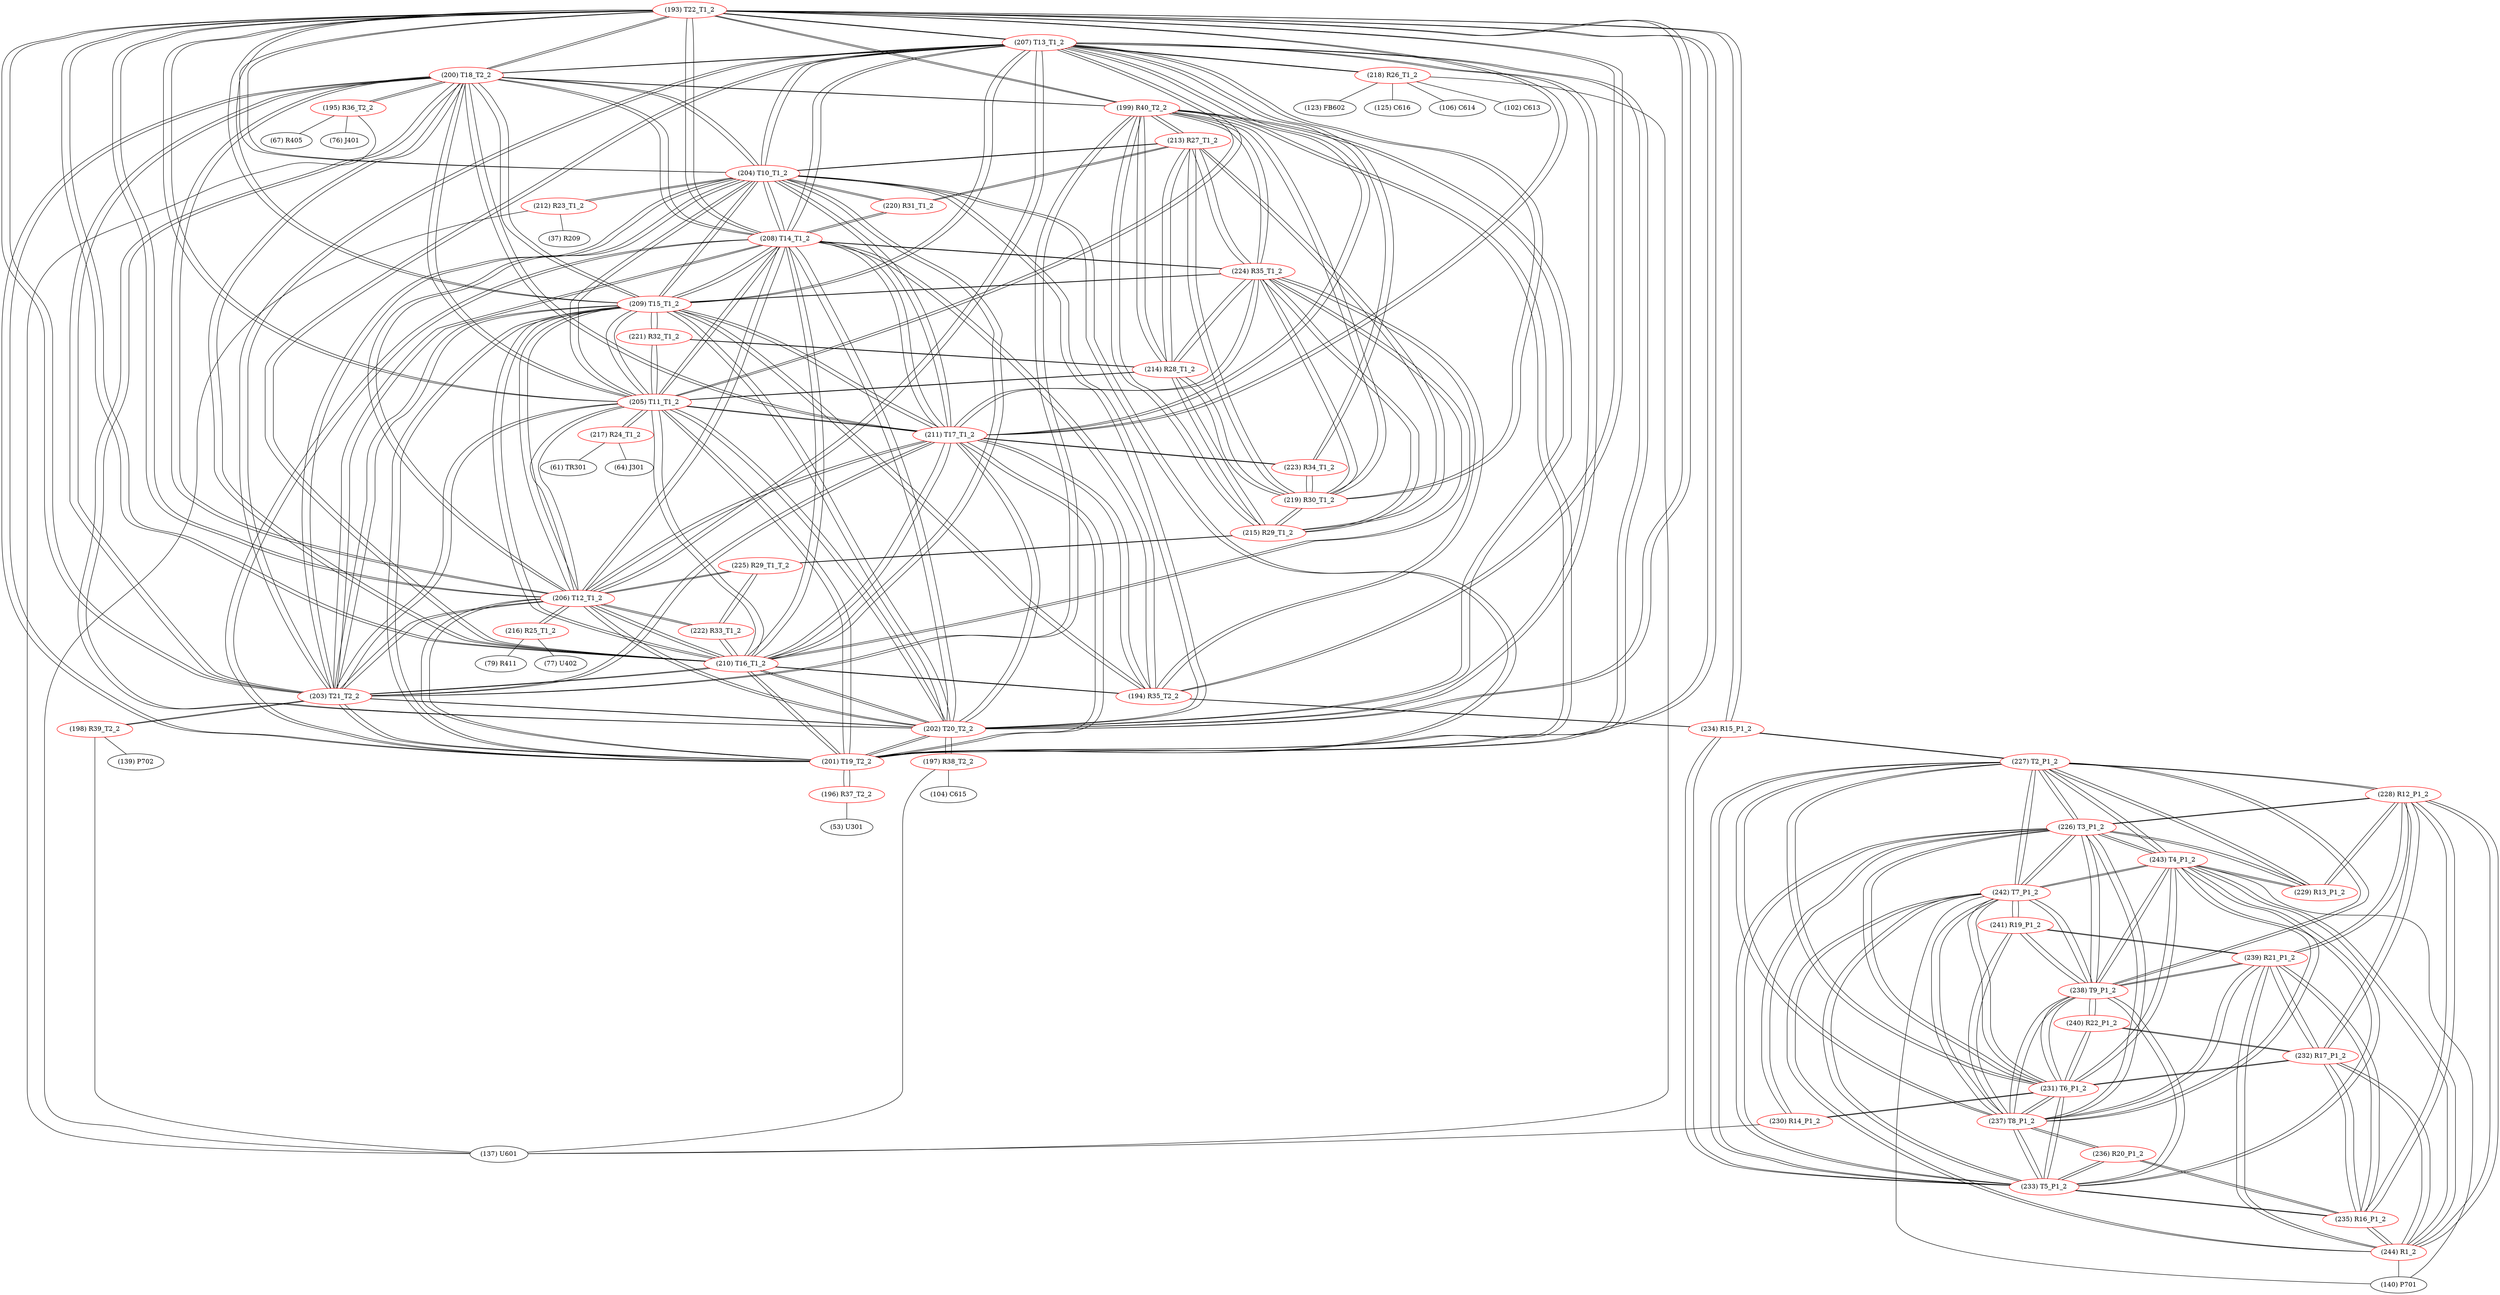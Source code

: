 graph {
	193 [label="(193) T22_T1_2" color=red]
	207 [label="(207) T13_T1_2"]
	200 [label="(200) T18_T2_2"]
	201 [label="(201) T19_T2_2"]
	206 [label="(206) T12_T1_2"]
	209 [label="(209) T15_T1_2"]
	208 [label="(208) T14_T1_2"]
	202 [label="(202) T20_T2_2"]
	203 [label="(203) T21_T2_2"]
	205 [label="(205) T11_T1_2"]
	204 [label="(204) T10_T1_2"]
	210 [label="(210) T16_T1_2"]
	211 [label="(211) T17_T1_2"]
	199 [label="(199) R40_T2_2"]
	234 [label="(234) R15_P1_2"]
	194 [label="(194) R35_T2_2"]
	194 [label="(194) R35_T2_2" color=red]
	209 [label="(209) T15_T1_2"]
	210 [label="(210) T16_T1_2"]
	208 [label="(208) T14_T1_2"]
	211 [label="(211) T17_T1_2"]
	224 [label="(224) R35_T1_2"]
	234 [label="(234) R15_P1_2"]
	193 [label="(193) T22_T1_2"]
	195 [label="(195) R36_T2_2" color=red]
	137 [label="(137) U601"]
	76 [label="(76) J401"]
	67 [label="(67) R405"]
	200 [label="(200) T18_T2_2"]
	196 [label="(196) R37_T2_2" color=red]
	53 [label="(53) U301"]
	201 [label="(201) T19_T2_2"]
	197 [label="(197) R38_T2_2" color=red]
	137 [label="(137) U601"]
	104 [label="(104) C615"]
	202 [label="(202) T20_T2_2"]
	198 [label="(198) R39_T2_2" color=red]
	139 [label="(139) P702"]
	137 [label="(137) U601"]
	203 [label="(203) T21_T2_2"]
	199 [label="(199) R40_T2_2" color=red]
	201 [label="(201) T19_T2_2"]
	202 [label="(202) T20_T2_2"]
	203 [label="(203) T21_T2_2"]
	193 [label="(193) T22_T1_2"]
	200 [label="(200) T18_T2_2"]
	215 [label="(215) R29_T1_2"]
	214 [label="(214) R28_T1_2"]
	219 [label="(219) R30_T1_2"]
	213 [label="(213) R27_T1_2"]
	224 [label="(224) R35_T1_2"]
	200 [label="(200) T18_T2_2" color=red]
	207 [label="(207) T13_T1_2"]
	201 [label="(201) T19_T2_2"]
	206 [label="(206) T12_T1_2"]
	209 [label="(209) T15_T1_2"]
	208 [label="(208) T14_T1_2"]
	202 [label="(202) T20_T2_2"]
	203 [label="(203) T21_T2_2"]
	205 [label="(205) T11_T1_2"]
	204 [label="(204) T10_T1_2"]
	193 [label="(193) T22_T1_2"]
	210 [label="(210) T16_T1_2"]
	211 [label="(211) T17_T1_2"]
	199 [label="(199) R40_T2_2"]
	195 [label="(195) R36_T2_2"]
	201 [label="(201) T19_T2_2" color=red]
	207 [label="(207) T13_T1_2"]
	200 [label="(200) T18_T2_2"]
	206 [label="(206) T12_T1_2"]
	209 [label="(209) T15_T1_2"]
	208 [label="(208) T14_T1_2"]
	202 [label="(202) T20_T2_2"]
	203 [label="(203) T21_T2_2"]
	205 [label="(205) T11_T1_2"]
	204 [label="(204) T10_T1_2"]
	193 [label="(193) T22_T1_2"]
	210 [label="(210) T16_T1_2"]
	211 [label="(211) T17_T1_2"]
	199 [label="(199) R40_T2_2"]
	196 [label="(196) R37_T2_2"]
	202 [label="(202) T20_T2_2" color=red]
	207 [label="(207) T13_T1_2"]
	200 [label="(200) T18_T2_2"]
	201 [label="(201) T19_T2_2"]
	206 [label="(206) T12_T1_2"]
	209 [label="(209) T15_T1_2"]
	208 [label="(208) T14_T1_2"]
	203 [label="(203) T21_T2_2"]
	205 [label="(205) T11_T1_2"]
	204 [label="(204) T10_T1_2"]
	193 [label="(193) T22_T1_2"]
	210 [label="(210) T16_T1_2"]
	211 [label="(211) T17_T1_2"]
	199 [label="(199) R40_T2_2"]
	197 [label="(197) R38_T2_2"]
	203 [label="(203) T21_T2_2" color=red]
	207 [label="(207) T13_T1_2"]
	200 [label="(200) T18_T2_2"]
	201 [label="(201) T19_T2_2"]
	206 [label="(206) T12_T1_2"]
	209 [label="(209) T15_T1_2"]
	208 [label="(208) T14_T1_2"]
	202 [label="(202) T20_T2_2"]
	205 [label="(205) T11_T1_2"]
	204 [label="(204) T10_T1_2"]
	193 [label="(193) T22_T1_2"]
	210 [label="(210) T16_T1_2"]
	211 [label="(211) T17_T1_2"]
	199 [label="(199) R40_T2_2"]
	198 [label="(198) R39_T2_2"]
	204 [label="(204) T10_T1_2" color=red]
	207 [label="(207) T13_T1_2"]
	200 [label="(200) T18_T2_2"]
	201 [label="(201) T19_T2_2"]
	206 [label="(206) T12_T1_2"]
	209 [label="(209) T15_T1_2"]
	208 [label="(208) T14_T1_2"]
	202 [label="(202) T20_T2_2"]
	203 [label="(203) T21_T2_2"]
	205 [label="(205) T11_T1_2"]
	193 [label="(193) T22_T1_2"]
	210 [label="(210) T16_T1_2"]
	211 [label="(211) T17_T1_2"]
	212 [label="(212) R23_T1_2"]
	213 [label="(213) R27_T1_2"]
	220 [label="(220) R31_T1_2"]
	205 [label="(205) T11_T1_2" color=red]
	207 [label="(207) T13_T1_2"]
	200 [label="(200) T18_T2_2"]
	201 [label="(201) T19_T2_2"]
	206 [label="(206) T12_T1_2"]
	209 [label="(209) T15_T1_2"]
	208 [label="(208) T14_T1_2"]
	202 [label="(202) T20_T2_2"]
	203 [label="(203) T21_T2_2"]
	204 [label="(204) T10_T1_2"]
	193 [label="(193) T22_T1_2"]
	210 [label="(210) T16_T1_2"]
	211 [label="(211) T17_T1_2"]
	217 [label="(217) R24_T1_2"]
	221 [label="(221) R32_T1_2"]
	214 [label="(214) R28_T1_2"]
	206 [label="(206) T12_T1_2" color=red]
	207 [label="(207) T13_T1_2"]
	200 [label="(200) T18_T2_2"]
	201 [label="(201) T19_T2_2"]
	209 [label="(209) T15_T1_2"]
	208 [label="(208) T14_T1_2"]
	202 [label="(202) T20_T2_2"]
	203 [label="(203) T21_T2_2"]
	205 [label="(205) T11_T1_2"]
	204 [label="(204) T10_T1_2"]
	193 [label="(193) T22_T1_2"]
	210 [label="(210) T16_T1_2"]
	211 [label="(211) T17_T1_2"]
	222 [label="(222) R33_T1_2"]
	225 [label="(225) R29_T1_T_2"]
	216 [label="(216) R25_T1_2"]
	207 [label="(207) T13_T1_2" color=red]
	200 [label="(200) T18_T2_2"]
	201 [label="(201) T19_T2_2"]
	206 [label="(206) T12_T1_2"]
	209 [label="(209) T15_T1_2"]
	208 [label="(208) T14_T1_2"]
	202 [label="(202) T20_T2_2"]
	203 [label="(203) T21_T2_2"]
	205 [label="(205) T11_T1_2"]
	204 [label="(204) T10_T1_2"]
	193 [label="(193) T22_T1_2"]
	210 [label="(210) T16_T1_2"]
	211 [label="(211) T17_T1_2"]
	219 [label="(219) R30_T1_2"]
	223 [label="(223) R34_T1_2"]
	218 [label="(218) R26_T1_2"]
	208 [label="(208) T14_T1_2" color=red]
	207 [label="(207) T13_T1_2"]
	200 [label="(200) T18_T2_2"]
	201 [label="(201) T19_T2_2"]
	206 [label="(206) T12_T1_2"]
	209 [label="(209) T15_T1_2"]
	202 [label="(202) T20_T2_2"]
	203 [label="(203) T21_T2_2"]
	205 [label="(205) T11_T1_2"]
	204 [label="(204) T10_T1_2"]
	193 [label="(193) T22_T1_2"]
	210 [label="(210) T16_T1_2"]
	211 [label="(211) T17_T1_2"]
	194 [label="(194) R35_T2_2"]
	224 [label="(224) R35_T1_2"]
	220 [label="(220) R31_T1_2"]
	209 [label="(209) T15_T1_2" color=red]
	207 [label="(207) T13_T1_2"]
	200 [label="(200) T18_T2_2"]
	201 [label="(201) T19_T2_2"]
	206 [label="(206) T12_T1_2"]
	208 [label="(208) T14_T1_2"]
	202 [label="(202) T20_T2_2"]
	203 [label="(203) T21_T2_2"]
	205 [label="(205) T11_T1_2"]
	204 [label="(204) T10_T1_2"]
	193 [label="(193) T22_T1_2"]
	210 [label="(210) T16_T1_2"]
	211 [label="(211) T17_T1_2"]
	194 [label="(194) R35_T2_2"]
	224 [label="(224) R35_T1_2"]
	221 [label="(221) R32_T1_2"]
	210 [label="(210) T16_T1_2" color=red]
	207 [label="(207) T13_T1_2"]
	200 [label="(200) T18_T2_2"]
	201 [label="(201) T19_T2_2"]
	206 [label="(206) T12_T1_2"]
	209 [label="(209) T15_T1_2"]
	208 [label="(208) T14_T1_2"]
	202 [label="(202) T20_T2_2"]
	203 [label="(203) T21_T2_2"]
	205 [label="(205) T11_T1_2"]
	204 [label="(204) T10_T1_2"]
	193 [label="(193) T22_T1_2"]
	211 [label="(211) T17_T1_2"]
	194 [label="(194) R35_T2_2"]
	224 [label="(224) R35_T1_2"]
	222 [label="(222) R33_T1_2"]
	211 [label="(211) T17_T1_2" color=red]
	207 [label="(207) T13_T1_2"]
	200 [label="(200) T18_T2_2"]
	201 [label="(201) T19_T2_2"]
	206 [label="(206) T12_T1_2"]
	209 [label="(209) T15_T1_2"]
	208 [label="(208) T14_T1_2"]
	202 [label="(202) T20_T2_2"]
	203 [label="(203) T21_T2_2"]
	205 [label="(205) T11_T1_2"]
	204 [label="(204) T10_T1_2"]
	193 [label="(193) T22_T1_2"]
	210 [label="(210) T16_T1_2"]
	194 [label="(194) R35_T2_2"]
	224 [label="(224) R35_T1_2"]
	223 [label="(223) R34_T1_2"]
	212 [label="(212) R23_T1_2" color=red]
	37 [label="(37) R209"]
	137 [label="(137) U601"]
	204 [label="(204) T10_T1_2"]
	213 [label="(213) R27_T1_2" color=red]
	199 [label="(199) R40_T2_2"]
	215 [label="(215) R29_T1_2"]
	214 [label="(214) R28_T1_2"]
	219 [label="(219) R30_T1_2"]
	224 [label="(224) R35_T1_2"]
	204 [label="(204) T10_T1_2"]
	220 [label="(220) R31_T1_2"]
	214 [label="(214) R28_T1_2" color=red]
	199 [label="(199) R40_T2_2"]
	215 [label="(215) R29_T1_2"]
	219 [label="(219) R30_T1_2"]
	213 [label="(213) R27_T1_2"]
	224 [label="(224) R35_T1_2"]
	221 [label="(221) R32_T1_2"]
	205 [label="(205) T11_T1_2"]
	215 [label="(215) R29_T1_2" color=red]
	199 [label="(199) R40_T2_2"]
	214 [label="(214) R28_T1_2"]
	219 [label="(219) R30_T1_2"]
	213 [label="(213) R27_T1_2"]
	224 [label="(224) R35_T1_2"]
	225 [label="(225) R29_T1_T_2"]
	216 [label="(216) R25_T1_2" color=red]
	79 [label="(79) R411"]
	77 [label="(77) U402"]
	206 [label="(206) T12_T1_2"]
	217 [label="(217) R24_T1_2" color=red]
	64 [label="(64) J301"]
	61 [label="(61) TR301"]
	205 [label="(205) T11_T1_2"]
	218 [label="(218) R26_T1_2" color=red]
	106 [label="(106) C614"]
	137 [label="(137) U601"]
	102 [label="(102) C613"]
	123 [label="(123) FB602"]
	125 [label="(125) C616"]
	207 [label="(207) T13_T1_2"]
	219 [label="(219) R30_T1_2" color=red]
	199 [label="(199) R40_T2_2"]
	215 [label="(215) R29_T1_2"]
	214 [label="(214) R28_T1_2"]
	213 [label="(213) R27_T1_2"]
	224 [label="(224) R35_T1_2"]
	223 [label="(223) R34_T1_2"]
	207 [label="(207) T13_T1_2"]
	220 [label="(220) R31_T1_2" color=red]
	213 [label="(213) R27_T1_2"]
	204 [label="(204) T10_T1_2"]
	208 [label="(208) T14_T1_2"]
	221 [label="(221) R32_T1_2" color=red]
	209 [label="(209) T15_T1_2"]
	205 [label="(205) T11_T1_2"]
	214 [label="(214) R28_T1_2"]
	222 [label="(222) R33_T1_2" color=red]
	210 [label="(210) T16_T1_2"]
	206 [label="(206) T12_T1_2"]
	225 [label="(225) R29_T1_T_2"]
	223 [label="(223) R34_T1_2" color=red]
	211 [label="(211) T17_T1_2"]
	219 [label="(219) R30_T1_2"]
	207 [label="(207) T13_T1_2"]
	224 [label="(224) R35_T1_2" color=red]
	209 [label="(209) T15_T1_2"]
	210 [label="(210) T16_T1_2"]
	208 [label="(208) T14_T1_2"]
	211 [label="(211) T17_T1_2"]
	194 [label="(194) R35_T2_2"]
	199 [label="(199) R40_T2_2"]
	215 [label="(215) R29_T1_2"]
	214 [label="(214) R28_T1_2"]
	219 [label="(219) R30_T1_2"]
	213 [label="(213) R27_T1_2"]
	225 [label="(225) R29_T1_T_2" color=red]
	222 [label="(222) R33_T1_2"]
	206 [label="(206) T12_T1_2"]
	215 [label="(215) R29_T1_2"]
	226 [label="(226) T3_P1_2" color=red]
	243 [label="(243) T4_P1_2"]
	242 [label="(242) T7_P1_2"]
	233 [label="(233) T5_P1_2"]
	238 [label="(238) T9_P1_2"]
	237 [label="(237) T8_P1_2"]
	231 [label="(231) T6_P1_2"]
	227 [label="(227) T2_P1_2"]
	230 [label="(230) R14_P1_2"]
	229 [label="(229) R13_P1_2"]
	228 [label="(228) R12_P1_2"]
	227 [label="(227) T2_P1_2" color=red]
	226 [label="(226) T3_P1_2"]
	243 [label="(243) T4_P1_2"]
	242 [label="(242) T7_P1_2"]
	233 [label="(233) T5_P1_2"]
	238 [label="(238) T9_P1_2"]
	237 [label="(237) T8_P1_2"]
	231 [label="(231) T6_P1_2"]
	229 [label="(229) R13_P1_2"]
	228 [label="(228) R12_P1_2"]
	234 [label="(234) R15_P1_2"]
	228 [label="(228) R12_P1_2" color=red]
	239 [label="(239) R21_P1_2"]
	235 [label="(235) R16_P1_2"]
	232 [label="(232) R17_P1_2"]
	244 [label="(244) R1_2"]
	229 [label="(229) R13_P1_2"]
	226 [label="(226) T3_P1_2"]
	227 [label="(227) T2_P1_2"]
	229 [label="(229) R13_P1_2" color=red]
	243 [label="(243) T4_P1_2"]
	226 [label="(226) T3_P1_2"]
	228 [label="(228) R12_P1_2"]
	227 [label="(227) T2_P1_2"]
	230 [label="(230) R14_P1_2" color=red]
	137 [label="(137) U601"]
	226 [label="(226) T3_P1_2"]
	231 [label="(231) T6_P1_2"]
	231 [label="(231) T6_P1_2" color=red]
	226 [label="(226) T3_P1_2"]
	243 [label="(243) T4_P1_2"]
	242 [label="(242) T7_P1_2"]
	233 [label="(233) T5_P1_2"]
	238 [label="(238) T9_P1_2"]
	237 [label="(237) T8_P1_2"]
	227 [label="(227) T2_P1_2"]
	230 [label="(230) R14_P1_2"]
	240 [label="(240) R22_P1_2"]
	232 [label="(232) R17_P1_2"]
	232 [label="(232) R17_P1_2" color=red]
	239 [label="(239) R21_P1_2"]
	235 [label="(235) R16_P1_2"]
	228 [label="(228) R12_P1_2"]
	244 [label="(244) R1_2"]
	240 [label="(240) R22_P1_2"]
	231 [label="(231) T6_P1_2"]
	233 [label="(233) T5_P1_2" color=red]
	226 [label="(226) T3_P1_2"]
	243 [label="(243) T4_P1_2"]
	242 [label="(242) T7_P1_2"]
	238 [label="(238) T9_P1_2"]
	237 [label="(237) T8_P1_2"]
	231 [label="(231) T6_P1_2"]
	227 [label="(227) T2_P1_2"]
	234 [label="(234) R15_P1_2"]
	235 [label="(235) R16_P1_2"]
	236 [label="(236) R20_P1_2"]
	234 [label="(234) R15_P1_2" color=red]
	193 [label="(193) T22_T1_2"]
	194 [label="(194) R35_T2_2"]
	227 [label="(227) T2_P1_2"]
	233 [label="(233) T5_P1_2"]
	235 [label="(235) R16_P1_2" color=red]
	239 [label="(239) R21_P1_2"]
	228 [label="(228) R12_P1_2"]
	232 [label="(232) R17_P1_2"]
	244 [label="(244) R1_2"]
	233 [label="(233) T5_P1_2"]
	236 [label="(236) R20_P1_2"]
	236 [label="(236) R20_P1_2" color=red]
	237 [label="(237) T8_P1_2"]
	235 [label="(235) R16_P1_2"]
	233 [label="(233) T5_P1_2"]
	237 [label="(237) T8_P1_2" color=red]
	226 [label="(226) T3_P1_2"]
	243 [label="(243) T4_P1_2"]
	242 [label="(242) T7_P1_2"]
	233 [label="(233) T5_P1_2"]
	238 [label="(238) T9_P1_2"]
	231 [label="(231) T6_P1_2"]
	227 [label="(227) T2_P1_2"]
	239 [label="(239) R21_P1_2"]
	241 [label="(241) R19_P1_2"]
	236 [label="(236) R20_P1_2"]
	238 [label="(238) T9_P1_2" color=red]
	240 [label="(240) R22_P1_2"]
	226 [label="(226) T3_P1_2"]
	243 [label="(243) T4_P1_2"]
	242 [label="(242) T7_P1_2"]
	233 [label="(233) T5_P1_2"]
	237 [label="(237) T8_P1_2"]
	231 [label="(231) T6_P1_2"]
	227 [label="(227) T2_P1_2"]
	239 [label="(239) R21_P1_2"]
	241 [label="(241) R19_P1_2"]
	239 [label="(239) R21_P1_2" color=red]
	235 [label="(235) R16_P1_2"]
	228 [label="(228) R12_P1_2"]
	232 [label="(232) R17_P1_2"]
	244 [label="(244) R1_2"]
	238 [label="(238) T9_P1_2"]
	237 [label="(237) T8_P1_2"]
	241 [label="(241) R19_P1_2"]
	240 [label="(240) R22_P1_2" color=red]
	238 [label="(238) T9_P1_2"]
	231 [label="(231) T6_P1_2"]
	232 [label="(232) R17_P1_2"]
	241 [label="(241) R19_P1_2" color=red]
	238 [label="(238) T9_P1_2"]
	239 [label="(239) R21_P1_2"]
	237 [label="(237) T8_P1_2"]
	242 [label="(242) T7_P1_2"]
	242 [label="(242) T7_P1_2" color=red]
	226 [label="(226) T3_P1_2"]
	243 [label="(243) T4_P1_2"]
	233 [label="(233) T5_P1_2"]
	238 [label="(238) T9_P1_2"]
	237 [label="(237) T8_P1_2"]
	231 [label="(231) T6_P1_2"]
	227 [label="(227) T2_P1_2"]
	244 [label="(244) R1_2"]
	140 [label="(140) P701"]
	241 [label="(241) R19_P1_2"]
	243 [label="(243) T4_P1_2" color=red]
	226 [label="(226) T3_P1_2"]
	242 [label="(242) T7_P1_2"]
	233 [label="(233) T5_P1_2"]
	238 [label="(238) T9_P1_2"]
	237 [label="(237) T8_P1_2"]
	231 [label="(231) T6_P1_2"]
	227 [label="(227) T2_P1_2"]
	229 [label="(229) R13_P1_2"]
	244 [label="(244) R1_2"]
	140 [label="(140) P701"]
	244 [label="(244) R1_2" color=red]
	243 [label="(243) T4_P1_2"]
	242 [label="(242) T7_P1_2"]
	140 [label="(140) P701"]
	239 [label="(239) R21_P1_2"]
	235 [label="(235) R16_P1_2"]
	228 [label="(228) R12_P1_2"]
	232 [label="(232) R17_P1_2"]
	193 -- 207
	193 -- 200
	193 -- 201
	193 -- 206
	193 -- 209
	193 -- 208
	193 -- 202
	193 -- 203
	193 -- 205
	193 -- 204
	193 -- 210
	193 -- 211
	193 -- 199
	193 -- 234
	193 -- 194
	194 -- 209
	194 -- 210
	194 -- 208
	194 -- 211
	194 -- 224
	194 -- 234
	194 -- 193
	195 -- 137
	195 -- 76
	195 -- 67
	195 -- 200
	196 -- 53
	196 -- 201
	197 -- 137
	197 -- 104
	197 -- 202
	198 -- 139
	198 -- 137
	198 -- 203
	199 -- 201
	199 -- 202
	199 -- 203
	199 -- 193
	199 -- 200
	199 -- 215
	199 -- 214
	199 -- 219
	199 -- 213
	199 -- 224
	200 -- 207
	200 -- 201
	200 -- 206
	200 -- 209
	200 -- 208
	200 -- 202
	200 -- 203
	200 -- 205
	200 -- 204
	200 -- 193
	200 -- 210
	200 -- 211
	200 -- 199
	200 -- 195
	201 -- 207
	201 -- 200
	201 -- 206
	201 -- 209
	201 -- 208
	201 -- 202
	201 -- 203
	201 -- 205
	201 -- 204
	201 -- 193
	201 -- 210
	201 -- 211
	201 -- 199
	201 -- 196
	202 -- 207
	202 -- 200
	202 -- 201
	202 -- 206
	202 -- 209
	202 -- 208
	202 -- 203
	202 -- 205
	202 -- 204
	202 -- 193
	202 -- 210
	202 -- 211
	202 -- 199
	202 -- 197
	203 -- 207
	203 -- 200
	203 -- 201
	203 -- 206
	203 -- 209
	203 -- 208
	203 -- 202
	203 -- 205
	203 -- 204
	203 -- 193
	203 -- 210
	203 -- 211
	203 -- 199
	203 -- 198
	204 -- 207
	204 -- 200
	204 -- 201
	204 -- 206
	204 -- 209
	204 -- 208
	204 -- 202
	204 -- 203
	204 -- 205
	204 -- 193
	204 -- 210
	204 -- 211
	204 -- 212
	204 -- 213
	204 -- 220
	205 -- 207
	205 -- 200
	205 -- 201
	205 -- 206
	205 -- 209
	205 -- 208
	205 -- 202
	205 -- 203
	205 -- 204
	205 -- 193
	205 -- 210
	205 -- 211
	205 -- 217
	205 -- 221
	205 -- 214
	206 -- 207
	206 -- 200
	206 -- 201
	206 -- 209
	206 -- 208
	206 -- 202
	206 -- 203
	206 -- 205
	206 -- 204
	206 -- 193
	206 -- 210
	206 -- 211
	206 -- 222
	206 -- 225
	206 -- 216
	207 -- 200
	207 -- 201
	207 -- 206
	207 -- 209
	207 -- 208
	207 -- 202
	207 -- 203
	207 -- 205
	207 -- 204
	207 -- 193
	207 -- 210
	207 -- 211
	207 -- 219
	207 -- 223
	207 -- 218
	208 -- 207
	208 -- 200
	208 -- 201
	208 -- 206
	208 -- 209
	208 -- 202
	208 -- 203
	208 -- 205
	208 -- 204
	208 -- 193
	208 -- 210
	208 -- 211
	208 -- 194
	208 -- 224
	208 -- 220
	209 -- 207
	209 -- 200
	209 -- 201
	209 -- 206
	209 -- 208
	209 -- 202
	209 -- 203
	209 -- 205
	209 -- 204
	209 -- 193
	209 -- 210
	209 -- 211
	209 -- 194
	209 -- 224
	209 -- 221
	210 -- 207
	210 -- 200
	210 -- 201
	210 -- 206
	210 -- 209
	210 -- 208
	210 -- 202
	210 -- 203
	210 -- 205
	210 -- 204
	210 -- 193
	210 -- 211
	210 -- 194
	210 -- 224
	210 -- 222
	211 -- 207
	211 -- 200
	211 -- 201
	211 -- 206
	211 -- 209
	211 -- 208
	211 -- 202
	211 -- 203
	211 -- 205
	211 -- 204
	211 -- 193
	211 -- 210
	211 -- 194
	211 -- 224
	211 -- 223
	212 -- 37
	212 -- 137
	212 -- 204
	213 -- 199
	213 -- 215
	213 -- 214
	213 -- 219
	213 -- 224
	213 -- 204
	213 -- 220
	214 -- 199
	214 -- 215
	214 -- 219
	214 -- 213
	214 -- 224
	214 -- 221
	214 -- 205
	215 -- 199
	215 -- 214
	215 -- 219
	215 -- 213
	215 -- 224
	215 -- 225
	216 -- 79
	216 -- 77
	216 -- 206
	217 -- 64
	217 -- 61
	217 -- 205
	218 -- 106
	218 -- 137
	218 -- 102
	218 -- 123
	218 -- 125
	218 -- 207
	219 -- 199
	219 -- 215
	219 -- 214
	219 -- 213
	219 -- 224
	219 -- 223
	219 -- 207
	220 -- 213
	220 -- 204
	220 -- 208
	221 -- 209
	221 -- 205
	221 -- 214
	222 -- 210
	222 -- 206
	222 -- 225
	223 -- 211
	223 -- 219
	223 -- 207
	224 -- 209
	224 -- 210
	224 -- 208
	224 -- 211
	224 -- 194
	224 -- 199
	224 -- 215
	224 -- 214
	224 -- 219
	224 -- 213
	225 -- 222
	225 -- 206
	225 -- 215
	226 -- 243
	226 -- 242
	226 -- 233
	226 -- 238
	226 -- 237
	226 -- 231
	226 -- 227
	226 -- 230
	226 -- 229
	226 -- 228
	227 -- 226
	227 -- 243
	227 -- 242
	227 -- 233
	227 -- 238
	227 -- 237
	227 -- 231
	227 -- 229
	227 -- 228
	227 -- 234
	228 -- 239
	228 -- 235
	228 -- 232
	228 -- 244
	228 -- 229
	228 -- 226
	228 -- 227
	229 -- 243
	229 -- 226
	229 -- 228
	229 -- 227
	230 -- 137
	230 -- 226
	230 -- 231
	231 -- 226
	231 -- 243
	231 -- 242
	231 -- 233
	231 -- 238
	231 -- 237
	231 -- 227
	231 -- 230
	231 -- 240
	231 -- 232
	232 -- 239
	232 -- 235
	232 -- 228
	232 -- 244
	232 -- 240
	232 -- 231
	233 -- 226
	233 -- 243
	233 -- 242
	233 -- 238
	233 -- 237
	233 -- 231
	233 -- 227
	233 -- 234
	233 -- 235
	233 -- 236
	234 -- 193
	234 -- 194
	234 -- 227
	234 -- 233
	235 -- 239
	235 -- 228
	235 -- 232
	235 -- 244
	235 -- 233
	235 -- 236
	236 -- 237
	236 -- 235
	236 -- 233
	237 -- 226
	237 -- 243
	237 -- 242
	237 -- 233
	237 -- 238
	237 -- 231
	237 -- 227
	237 -- 239
	237 -- 241
	237 -- 236
	238 -- 240
	238 -- 226
	238 -- 243
	238 -- 242
	238 -- 233
	238 -- 237
	238 -- 231
	238 -- 227
	238 -- 239
	238 -- 241
	239 -- 235
	239 -- 228
	239 -- 232
	239 -- 244
	239 -- 238
	239 -- 237
	239 -- 241
	240 -- 238
	240 -- 231
	240 -- 232
	241 -- 238
	241 -- 239
	241 -- 237
	241 -- 242
	242 -- 226
	242 -- 243
	242 -- 233
	242 -- 238
	242 -- 237
	242 -- 231
	242 -- 227
	242 -- 244
	242 -- 140
	242 -- 241
	243 -- 226
	243 -- 242
	243 -- 233
	243 -- 238
	243 -- 237
	243 -- 231
	243 -- 227
	243 -- 229
	243 -- 244
	243 -- 140
	244 -- 243
	244 -- 242
	244 -- 140
	244 -- 239
	244 -- 235
	244 -- 228
	244 -- 232
}